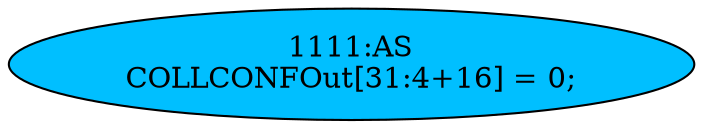 strict digraph "" {
	node [label="\N"];
	"1111:AS"	 [ast="<pyverilog.vparser.ast.Assign object at 0x7fbdee0ed490>",
		def_var="['COLLCONFOut']",
		fillcolor=deepskyblue,
		label="1111:AS
COLLCONFOut[31:4+16] = 0;",
		statements="[]",
		style=filled,
		typ=Assign,
		use_var="[]"];
}
